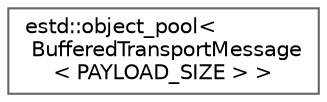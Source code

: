 digraph "Graphical Class Hierarchy"
{
 // LATEX_PDF_SIZE
  bgcolor="transparent";
  edge [fontname=Helvetica,fontsize=10,labelfontname=Helvetica,labelfontsize=10];
  node [fontname=Helvetica,fontsize=10,shape=box,height=0.2,width=0.4];
  rankdir="LR";
  Node0 [id="Node000000",label="estd::object_pool\<\l BufferedTransportMessage\l\< PAYLOAD_SIZE \> \>",height=0.2,width=0.4,color="grey40", fillcolor="white", style="filled",URL="$d8/da0/classestd_1_1object__pool.html",tooltip=" "];
}
